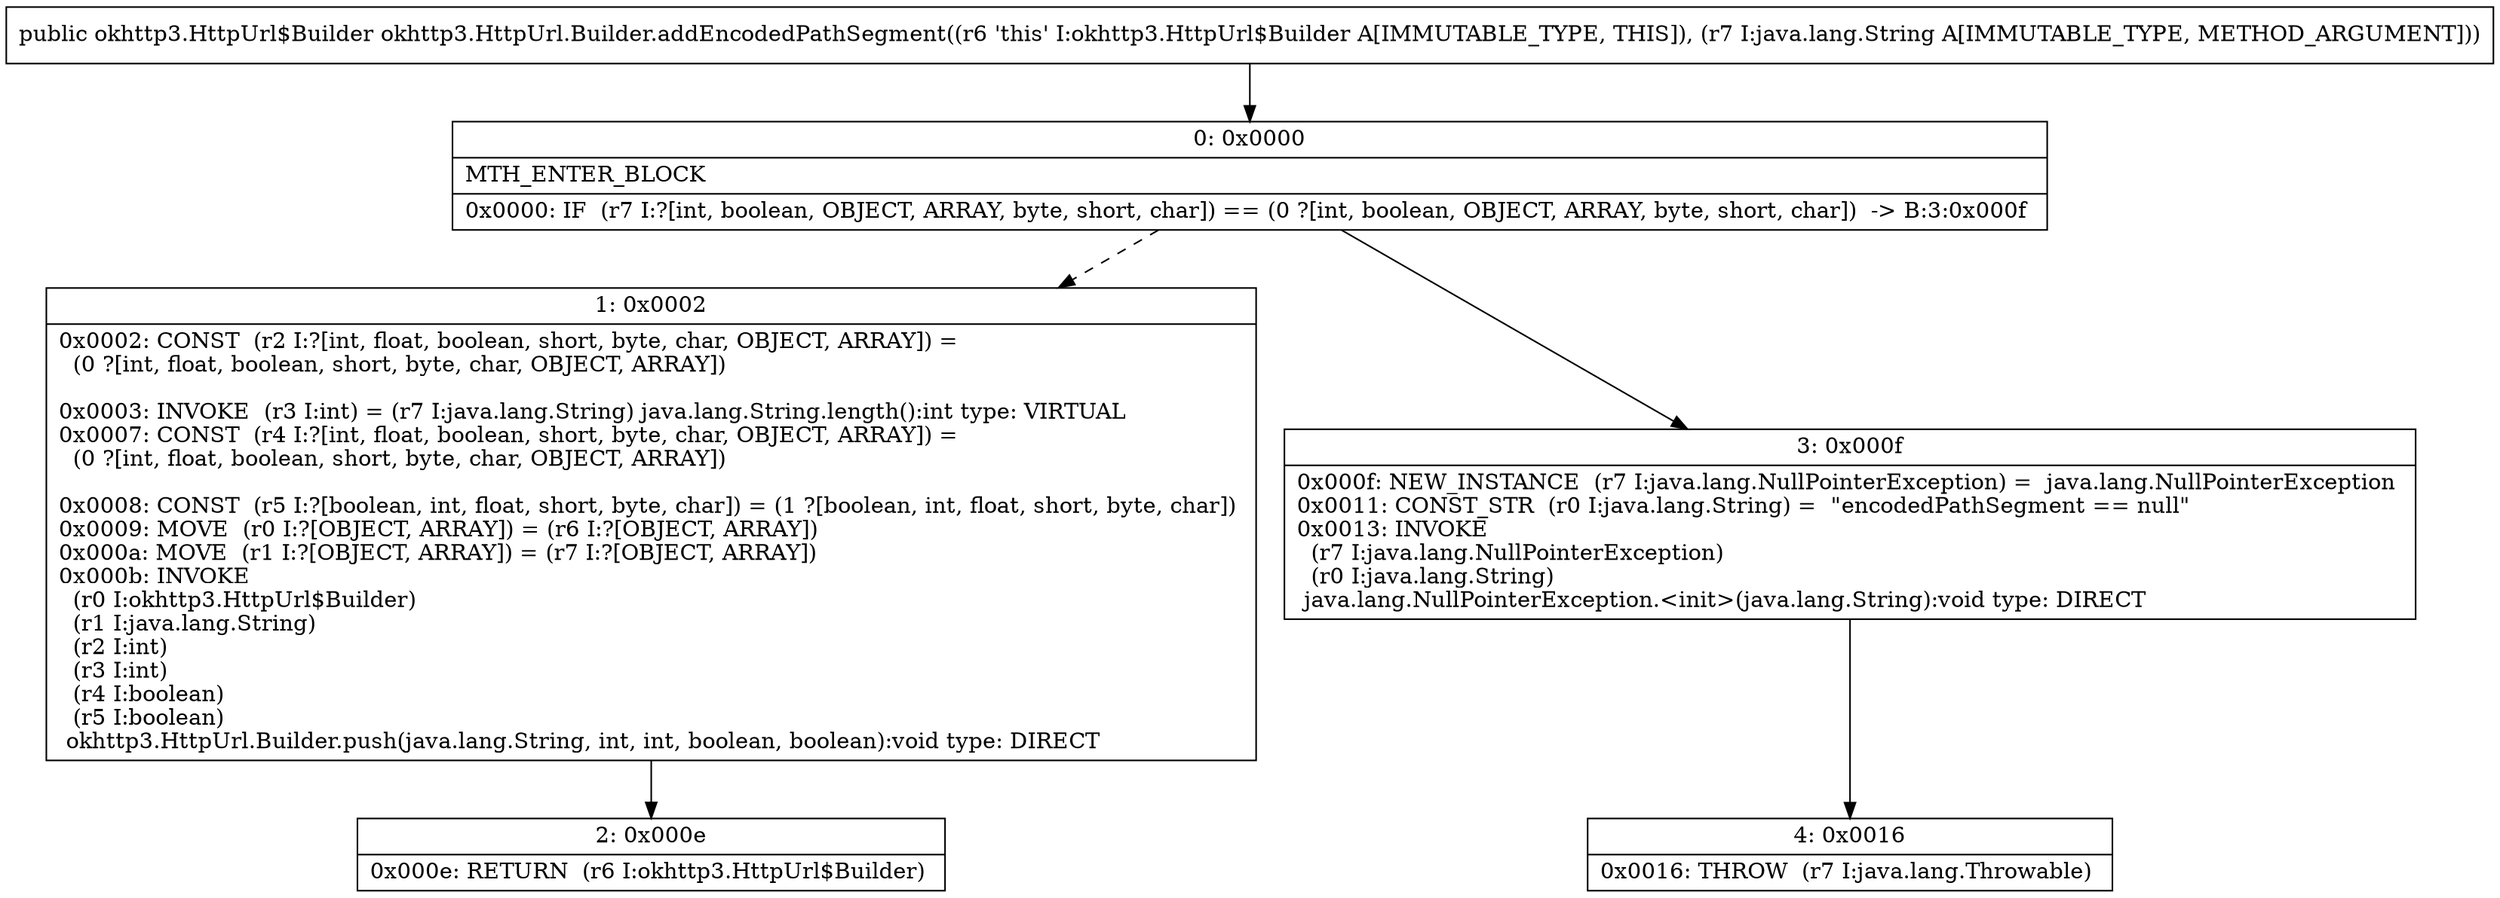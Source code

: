 digraph "CFG forokhttp3.HttpUrl.Builder.addEncodedPathSegment(Ljava\/lang\/String;)Lokhttp3\/HttpUrl$Builder;" {
Node_0 [shape=record,label="{0\:\ 0x0000|MTH_ENTER_BLOCK\l|0x0000: IF  (r7 I:?[int, boolean, OBJECT, ARRAY, byte, short, char]) == (0 ?[int, boolean, OBJECT, ARRAY, byte, short, char])  \-\> B:3:0x000f \l}"];
Node_1 [shape=record,label="{1\:\ 0x0002|0x0002: CONST  (r2 I:?[int, float, boolean, short, byte, char, OBJECT, ARRAY]) = \l  (0 ?[int, float, boolean, short, byte, char, OBJECT, ARRAY])\l \l0x0003: INVOKE  (r3 I:int) = (r7 I:java.lang.String) java.lang.String.length():int type: VIRTUAL \l0x0007: CONST  (r4 I:?[int, float, boolean, short, byte, char, OBJECT, ARRAY]) = \l  (0 ?[int, float, boolean, short, byte, char, OBJECT, ARRAY])\l \l0x0008: CONST  (r5 I:?[boolean, int, float, short, byte, char]) = (1 ?[boolean, int, float, short, byte, char]) \l0x0009: MOVE  (r0 I:?[OBJECT, ARRAY]) = (r6 I:?[OBJECT, ARRAY]) \l0x000a: MOVE  (r1 I:?[OBJECT, ARRAY]) = (r7 I:?[OBJECT, ARRAY]) \l0x000b: INVOKE  \l  (r0 I:okhttp3.HttpUrl$Builder)\l  (r1 I:java.lang.String)\l  (r2 I:int)\l  (r3 I:int)\l  (r4 I:boolean)\l  (r5 I:boolean)\l okhttp3.HttpUrl.Builder.push(java.lang.String, int, int, boolean, boolean):void type: DIRECT \l}"];
Node_2 [shape=record,label="{2\:\ 0x000e|0x000e: RETURN  (r6 I:okhttp3.HttpUrl$Builder) \l}"];
Node_3 [shape=record,label="{3\:\ 0x000f|0x000f: NEW_INSTANCE  (r7 I:java.lang.NullPointerException) =  java.lang.NullPointerException \l0x0011: CONST_STR  (r0 I:java.lang.String) =  \"encodedPathSegment == null\" \l0x0013: INVOKE  \l  (r7 I:java.lang.NullPointerException)\l  (r0 I:java.lang.String)\l java.lang.NullPointerException.\<init\>(java.lang.String):void type: DIRECT \l}"];
Node_4 [shape=record,label="{4\:\ 0x0016|0x0016: THROW  (r7 I:java.lang.Throwable) \l}"];
MethodNode[shape=record,label="{public okhttp3.HttpUrl$Builder okhttp3.HttpUrl.Builder.addEncodedPathSegment((r6 'this' I:okhttp3.HttpUrl$Builder A[IMMUTABLE_TYPE, THIS]), (r7 I:java.lang.String A[IMMUTABLE_TYPE, METHOD_ARGUMENT])) }"];
MethodNode -> Node_0;
Node_0 -> Node_1[style=dashed];
Node_0 -> Node_3;
Node_1 -> Node_2;
Node_3 -> Node_4;
}


